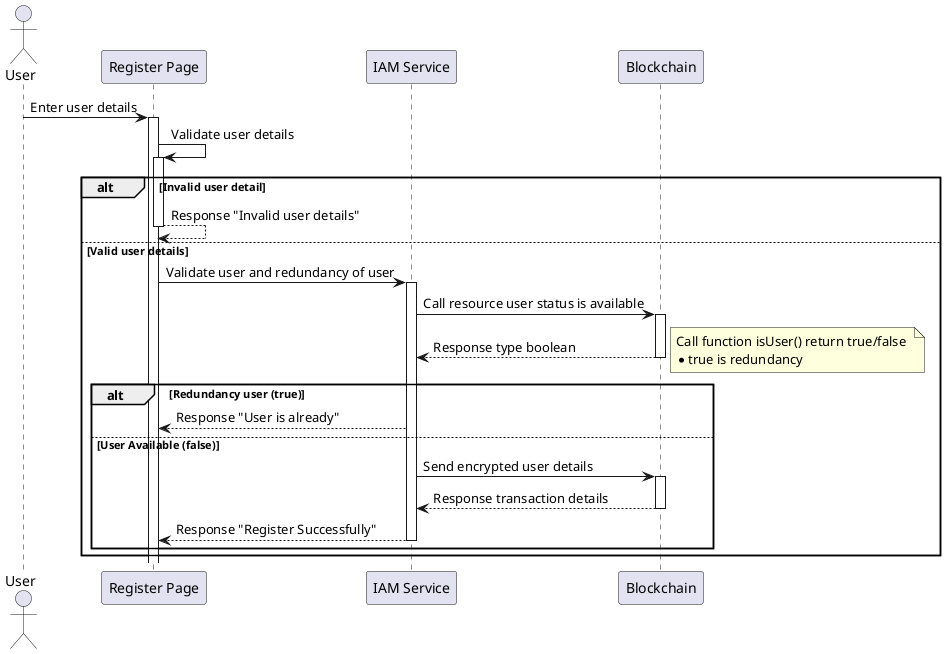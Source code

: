 @startuml
actor User
User -> "Register Page" ++: Enter user details
"Register Page" -> "Register Page" ++: Validate user details
alt Invalid user detail
    "Register Page" --> "Register Page" --: Response "Invalid user details"
    
else Valid user details
    "Register Page" -> "IAM Service" ++: Validate user and redundancy of user 
    "IAM Service" -> "Blockchain" ++: Call resource user status is available 
    "Blockchain" --> "IAM Service" --: Response type boolean
    note right
        Call function isUser() return true/false 
        *true is redundancy
    end note
    alt Redundancy user (true)
        "IAM Service" --> "Register Page" : Response "User is already"
    else User Available (false)
        "IAM Service" -> "Blockchain" ++: Send encrypted user details
        "Blockchain" --> "IAM Service" --: Response transaction details
        "IAM Service" --> "Register Page" --:Response "Register Successfully"
    end
end
@enduml